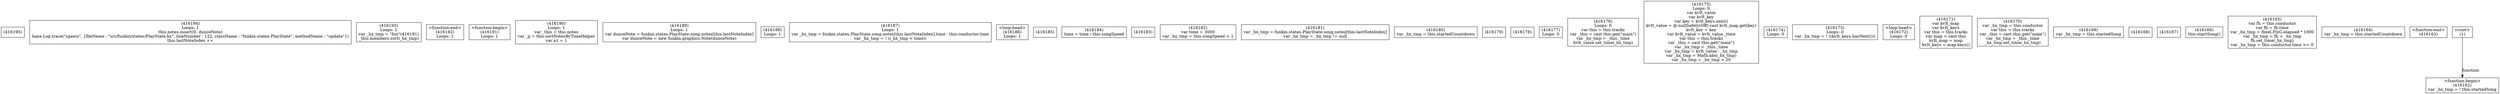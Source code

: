 digraph graphname {
n416195 [shape=box,label="(416195)"];
n416194 [shape=box,label="(416194)\nLoops: 1\nthis.notes.insert(0, dunceNote)\nhaxe.Log.trace(\"spawn\", {fileName : \"src/funkin/states/PlayState.hx\", lineNumber : 122, className : \"funkin.states.PlayState\", methodName : \"update\"})\nthis.lastNoteIndex ++"];
n416193 [shape=box,label="(416193)\nLoops: 1\nvar _hx_tmp = \"fun\"(416191)\n_this.members.sort(_hx_tmp)"];
n416192 [shape=box,label="<function-end>
(416192)\nLoops: 1"];
n416191 [shape=box,label="<function-begin>
(416191)\nLoops: 1"];
n416190 [shape=box,label="(416190)\nLoops: 1\nvar _this = this.notes\nvar _g = this.sortNotesByTimeHelper\nvar a1 = 1"];
n416189 [shape=box,label="(416189)\nLoops: 1\nvar dunceNote = funkin.states.PlayState.song.notes[this.lastNoteIndex]\nvar dunceNote = new funkin.graphics.Note(dunceNote)"];
n416188 [shape=box,label="(416188)\nLoops: 1"];
n416187 [shape=box,label="(416187)\nLoops: 1\nvar _hx_tmp = funkin.states.PlayState.song.notes[this.lastNoteIndex].time - this.conductor.time\nvar _hx_tmp = ! ((_hx_tmp < time))"];
n416186 [shape=box,label="<loop-head>
(416186)\nLoops: 1"];
n416185 [shape=box,label="(416185)"];
n416184 [shape=box,label="(416184)\ntime = time / this.songSpeed"];
n416183 [shape=box,label="(416183)"];
n416182 [shape=box,label="(416182)\nvar time = 3000\nvar _hx_tmp = this.songSpeed < 1"];
n416181 [shape=box,label="(416181)\nvar _hx_tmp = funkin.states.PlayState.song.notes[this.lastNoteIndex]\nvar _hx_tmp = _hx_tmp != null"];
n416180 [shape=box,label="(416180)\nvar _hx_tmp = this.startedCountdown"];
n416179 [shape=box,label="(416179)"];
n416178 [shape=box,label="(416178)"];
n416177 [shape=box,label="(416177)\nLoops: 0"];
n416176 [shape=box,label="(416176)\nLoops: 0\nvar this = this.tracks\nvar _this = cast this.get(\"main\")\nvar _hx_tmp = _this._time\nkvIt_value.set_time(_hx_tmp)"];
n416175 [shape=box,label="(416175)\nLoops: 0\nvar kvIt_value\nvar kvIt_key\nvar key = kvIt_keys.next()\nkvIt_value = @:nullSafety(Off) cast kvIt_map.get(key)\nkvIt_key = key\nvar kvIt_value = kvIt_value._time\nvar this = this.tracks\nvar _this = cast this.get(\"main\")\nvar _hx_tmp = _this._time\nvar _hx_tmp = kvIt_value - _hx_tmp\nvar _hx_tmp = Math.abs(_hx_tmp)\nvar _hx_tmp = _hx_tmp > 20"];
n416174 [shape=box,label="(416174)\nLoops: 0"];
n416173 [shape=box,label="(416173)\nLoops: 0\nvar _hx_tmp = ! ((kvIt_keys.hasNext()))"];
n416172 [shape=box,label="<loop-head>
(416172)\nLoops: 0"];
n416171 [shape=box,label="(416171)\nvar kvIt_map\nvar kvIt_keys\nvar this = this.tracks\nvar map = cast this\nkvIt_map = map\nkvIt_keys = map.keys()"];
n416170 [shape=box,label="(416170)\nvar _hx_tmp = this.conductor\nvar this = this.tracks\nvar _this = cast this.get(\"main\")\nvar _hx_tmp = _this._time\n_hx_tmp.set_time(_hx_tmp)"];
n416169 [shape=box,label="(416169)\nvar _hx_tmp = this.startedSong"];
n416168 [shape=box,label="(416168)"];
n416167 [shape=box,label="(416167)"];
n416166 [shape=box,label="(416166)\nthis.startSong()"];
n416165 [shape=box,label="(416165)\nvar fh = this.conductor\nvar fh = fh.time\nvar _hx_tmp = flixel.FlxG.elapsed * 1000\nvar _hx_tmp = fh + _hx_tmp\nfh.set_time(_hx_tmp)\nvar _hx_tmp = this.conductor.time >= 0"];
n416164 [shape=box,label="(416164)\nvar _hx_tmp = this.startedCountdown"];
n416163 [shape=box,label="<function-end>
(416163)"];
n416162 [shape=box,label="<function-begin>
(416162)\nvar _hx_tmp = ! this.startedSong"];
n1 [shape=box,label="<root>
(1)"];
n1 -> n416162[label="function"];
}

